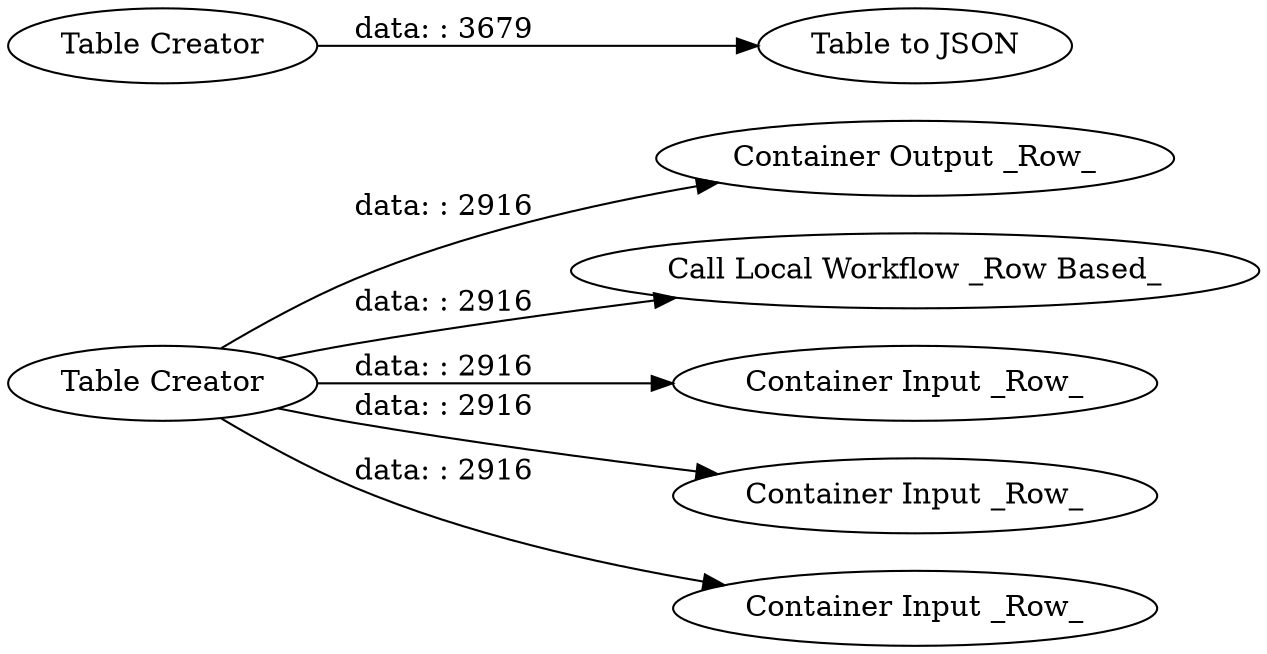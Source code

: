 digraph {
	"5033243852770140176_3" [label="Container Output _Row_"]
	"5033243852770140176_6" [label="Call Local Workflow _Row Based_"]
	"5033243852770140176_12" [label="Container Input _Row_"]
	"5033243852770140176_5" [label="Container Input _Row_"]
	"5033243852770140176_4" [label="Table Creator"]
	"5033243852770140176_7" [label="Container Input _Row_"]
	"5033243852770140176_1" [label="Table Creator"]
	"5033243852770140176_2" [label="Table to JSON"]
	"5033243852770140176_4" -> "5033243852770140176_3" [label="data: : 2916"]
	"5033243852770140176_4" -> "5033243852770140176_7" [label="data: : 2916"]
	"5033243852770140176_4" -> "5033243852770140176_5" [label="data: : 2916"]
	"5033243852770140176_1" -> "5033243852770140176_2" [label="data: : 3679"]
	"5033243852770140176_4" -> "5033243852770140176_12" [label="data: : 2916"]
	"5033243852770140176_4" -> "5033243852770140176_6" [label="data: : 2916"]
	rankdir=LR
}

